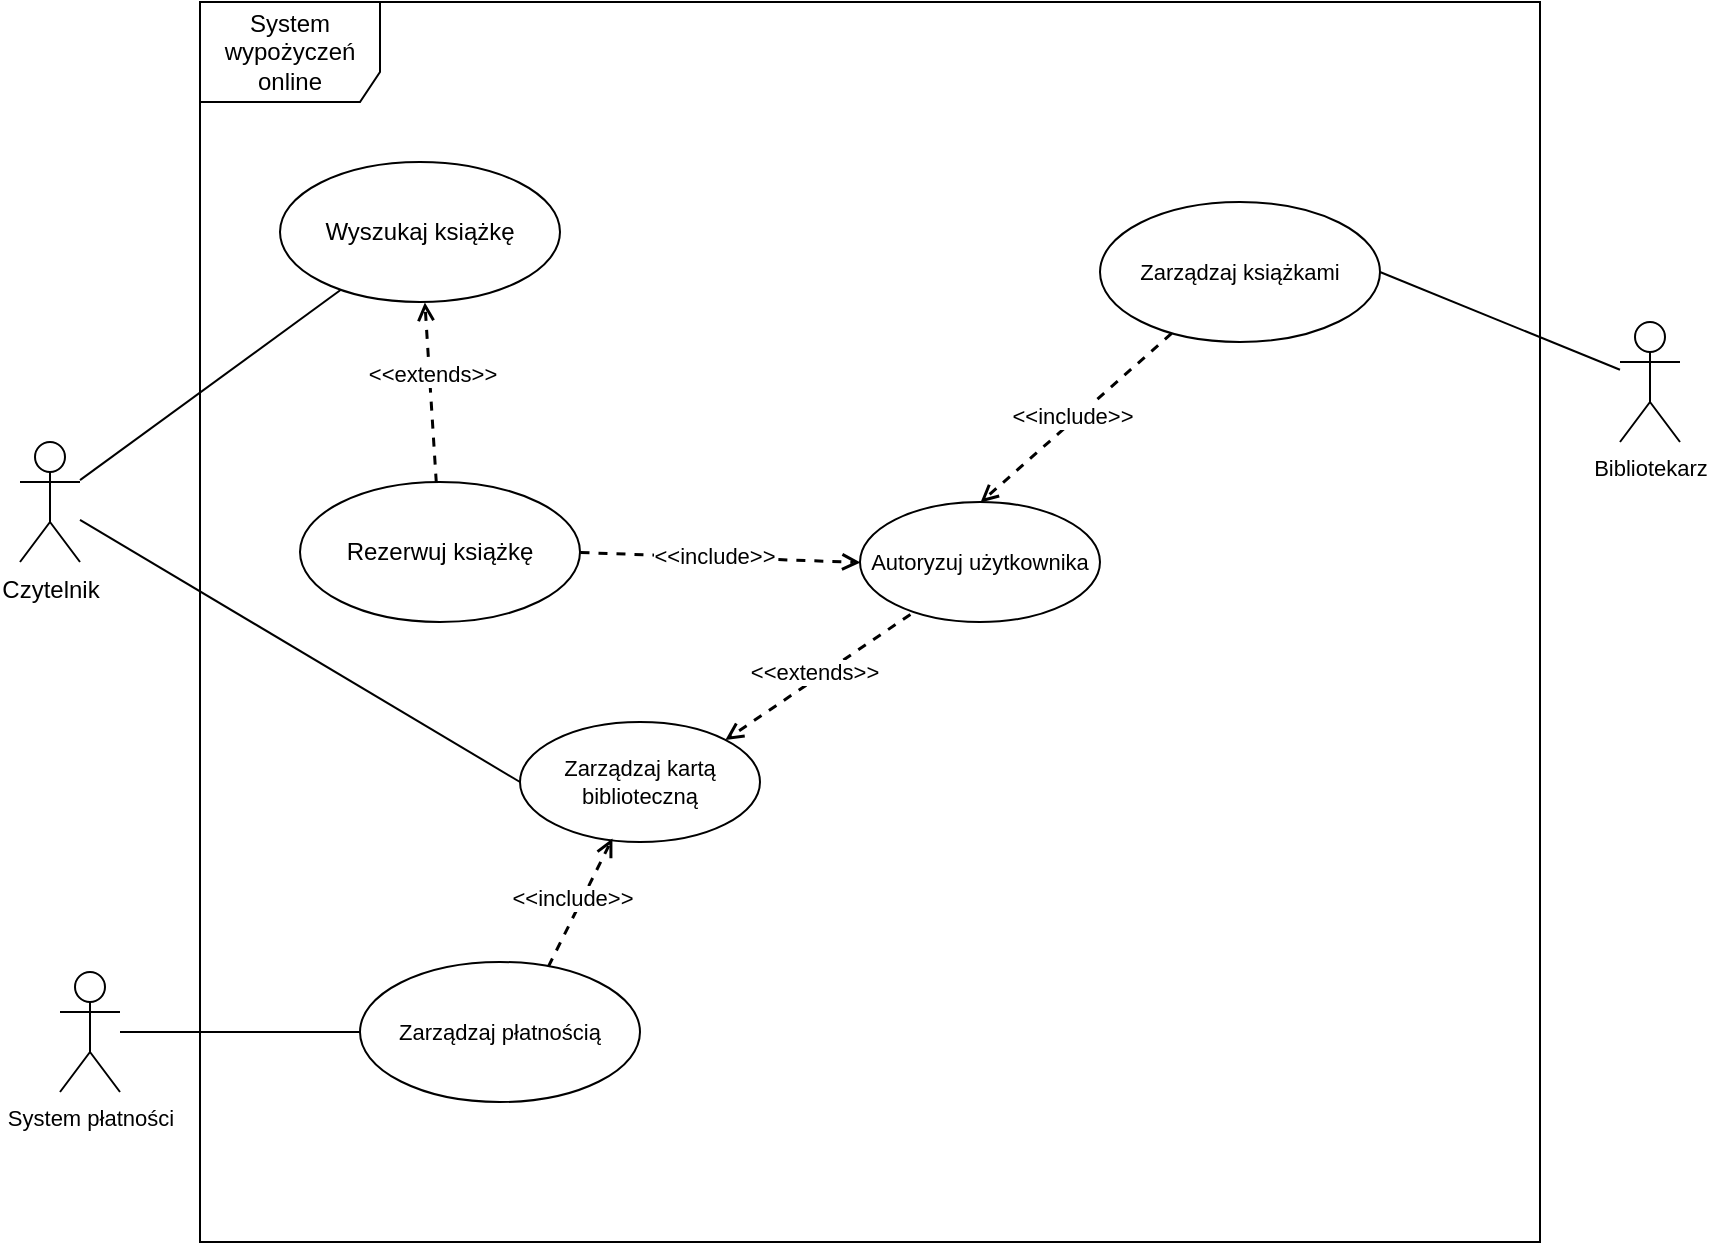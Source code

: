 <mxfile version="21.3.0" type="github">
  <diagram name="Strona-1" id="wXGseTI9oVmT1-ub9HhJ">
    <mxGraphModel dx="1114" dy="602" grid="1" gridSize="10" guides="1" tooltips="1" connect="1" arrows="1" fold="1" page="1" pageScale="1" pageWidth="827" pageHeight="1169" math="0" shadow="0">
      <root>
        <mxCell id="0" />
        <mxCell id="1" parent="0" />
        <mxCell id="gA7AlXMPf7PaIZV02rb5-1" value="System wypożyczeń online" style="shape=umlFrame;whiteSpace=wrap;html=1;pointerEvents=0;width=90;height=50;" vertex="1" parent="1">
          <mxGeometry x="120" y="280" width="670" height="620" as="geometry" />
        </mxCell>
        <mxCell id="gA7AlXMPf7PaIZV02rb5-2" style="rounded=0;orthogonalLoop=1;jettySize=auto;html=1;endArrow=none;endFill=0;" edge="1" parent="1" source="gA7AlXMPf7PaIZV02rb5-4" target="gA7AlXMPf7PaIZV02rb5-5">
          <mxGeometry relative="1" as="geometry" />
        </mxCell>
        <mxCell id="gA7AlXMPf7PaIZV02rb5-3" style="rounded=0;orthogonalLoop=1;jettySize=auto;html=1;entryX=0;entryY=0.5;entryDx=0;entryDy=0;endArrow=none;endFill=0;" edge="1" parent="1" source="gA7AlXMPf7PaIZV02rb5-4" target="gA7AlXMPf7PaIZV02rb5-12">
          <mxGeometry relative="1" as="geometry" />
        </mxCell>
        <mxCell id="gA7AlXMPf7PaIZV02rb5-4" value="&lt;div&gt;Czytelnik&lt;/div&gt;&lt;div&gt;&lt;br&gt;&lt;/div&gt;" style="shape=umlActor;verticalLabelPosition=bottom;verticalAlign=top;html=1;" vertex="1" parent="1">
          <mxGeometry x="30" y="500" width="30" height="60" as="geometry" />
        </mxCell>
        <mxCell id="gA7AlXMPf7PaIZV02rb5-5" value="Wyszukaj książkę" style="ellipse;whiteSpace=wrap;html=1;" vertex="1" parent="1">
          <mxGeometry x="160" y="360" width="140" height="70" as="geometry" />
        </mxCell>
        <mxCell id="gA7AlXMPf7PaIZV02rb5-6" style="rounded=0;orthogonalLoop=1;jettySize=auto;html=1;dashed=1;endArrow=open;endFill=0;strokeWidth=1.5;" edge="1" parent="1" source="gA7AlXMPf7PaIZV02rb5-8" target="gA7AlXMPf7PaIZV02rb5-5">
          <mxGeometry relative="1" as="geometry" />
        </mxCell>
        <mxCell id="gA7AlXMPf7PaIZV02rb5-7" value="&amp;lt;&amp;lt;extends&amp;gt;&amp;gt;" style="edgeLabel;html=1;align=center;verticalAlign=middle;resizable=0;points=[];" vertex="1" connectable="0" parent="gA7AlXMPf7PaIZV02rb5-6">
          <mxGeometry x="0.355" relative="1" as="geometry">
            <mxPoint x="2" y="7" as="offset" />
          </mxGeometry>
        </mxCell>
        <mxCell id="gA7AlXMPf7PaIZV02rb5-8" value="Rezerwuj książkę" style="ellipse;whiteSpace=wrap;html=1;" vertex="1" parent="1">
          <mxGeometry x="170" y="520" width="140" height="70" as="geometry" />
        </mxCell>
        <mxCell id="gA7AlXMPf7PaIZV02rb5-9" value="Autoryzuj użytkownika" style="ellipse;whiteSpace=wrap;html=1;fontFamily=Helvetica;fontSize=11;fontColor=default;" vertex="1" parent="1">
          <mxGeometry x="450" y="530" width="120" height="60" as="geometry" />
        </mxCell>
        <mxCell id="gA7AlXMPf7PaIZV02rb5-10" style="edgeStyle=none;shape=connector;rounded=0;orthogonalLoop=1;jettySize=auto;html=1;entryX=1;entryY=0.5;entryDx=0;entryDy=0;labelBackgroundColor=default;strokeColor=default;fontFamily=Helvetica;fontSize=11;fontColor=default;endArrow=none;endFill=0;" edge="1" parent="1" source="gA7AlXMPf7PaIZV02rb5-11" target="gA7AlXMPf7PaIZV02rb5-15">
          <mxGeometry relative="1" as="geometry" />
        </mxCell>
        <mxCell id="gA7AlXMPf7PaIZV02rb5-11" value="Bibliotekarz" style="shape=umlActor;verticalLabelPosition=bottom;verticalAlign=top;html=1;fontFamily=Helvetica;fontSize=11;fontColor=default;" vertex="1" parent="1">
          <mxGeometry x="830" y="440" width="30" height="60" as="geometry" />
        </mxCell>
        <mxCell id="gA7AlXMPf7PaIZV02rb5-12" value="Zarządzaj kartą biblioteczną" style="ellipse;whiteSpace=wrap;html=1;fontFamily=Helvetica;fontSize=11;fontColor=default;" vertex="1" parent="1">
          <mxGeometry x="280" y="640" width="120" height="60" as="geometry" />
        </mxCell>
        <mxCell id="gA7AlXMPf7PaIZV02rb5-13" style="rounded=0;orthogonalLoop=1;jettySize=auto;html=1;endArrow=open;endFill=0;dashed=1;strokeWidth=1.5;entryX=0.5;entryY=0;entryDx=0;entryDy=0;" edge="1" parent="1" source="gA7AlXMPf7PaIZV02rb5-15" target="gA7AlXMPf7PaIZV02rb5-9">
          <mxGeometry relative="1" as="geometry">
            <mxPoint x="390" y="630" as="targetPoint" />
          </mxGeometry>
        </mxCell>
        <mxCell id="gA7AlXMPf7PaIZV02rb5-14" value="&amp;lt;&amp;lt;include&amp;gt;&amp;gt;" style="edgeLabel;html=1;align=center;verticalAlign=middle;resizable=0;points=[];" vertex="1" connectable="0" parent="gA7AlXMPf7PaIZV02rb5-13">
          <mxGeometry x="0.285" y="-2" relative="1" as="geometry">
            <mxPoint x="13" y="-12" as="offset" />
          </mxGeometry>
        </mxCell>
        <mxCell id="gA7AlXMPf7PaIZV02rb5-15" value="Zarządzaj książkami" style="ellipse;whiteSpace=wrap;html=1;fontFamily=Helvetica;fontSize=11;fontColor=default;" vertex="1" parent="1">
          <mxGeometry x="570" y="380" width="140" height="70" as="geometry" />
        </mxCell>
        <mxCell id="gA7AlXMPf7PaIZV02rb5-16" value="Zarządzaj płatnością" style="ellipse;whiteSpace=wrap;html=1;fontFamily=Helvetica;fontSize=11;fontColor=default;" vertex="1" parent="1">
          <mxGeometry x="200" y="760" width="140" height="70" as="geometry" />
        </mxCell>
        <mxCell id="gA7AlXMPf7PaIZV02rb5-17" style="edgeStyle=none;shape=connector;rounded=0;orthogonalLoop=1;jettySize=auto;html=1;labelBackgroundColor=default;strokeColor=default;fontFamily=Helvetica;fontSize=11;fontColor=default;endArrow=none;endFill=0;" edge="1" parent="1" source="gA7AlXMPf7PaIZV02rb5-18" target="gA7AlXMPf7PaIZV02rb5-16">
          <mxGeometry relative="1" as="geometry" />
        </mxCell>
        <mxCell id="gA7AlXMPf7PaIZV02rb5-18" value="System płatności" style="shape=umlActor;verticalLabelPosition=bottom;verticalAlign=top;html=1;fontFamily=Helvetica;fontSize=11;fontColor=default;" vertex="1" parent="1">
          <mxGeometry x="50" y="765" width="30" height="60" as="geometry" />
        </mxCell>
        <mxCell id="gA7AlXMPf7PaIZV02rb5-19" style="rounded=0;orthogonalLoop=1;jettySize=auto;html=1;endArrow=open;endFill=0;dashed=1;strokeWidth=1.5;entryX=0;entryY=0.5;entryDx=0;entryDy=0;exitX=1;exitY=0.5;exitDx=0;exitDy=0;" edge="1" parent="1" source="gA7AlXMPf7PaIZV02rb5-8" target="gA7AlXMPf7PaIZV02rb5-9">
          <mxGeometry relative="1" as="geometry">
            <mxPoint x="493" y="422" as="sourcePoint" />
            <mxPoint x="370" y="500" as="targetPoint" />
          </mxGeometry>
        </mxCell>
        <mxCell id="gA7AlXMPf7PaIZV02rb5-20" value="&amp;lt;&amp;lt;include&amp;gt;&amp;gt;" style="edgeLabel;html=1;align=center;verticalAlign=middle;resizable=0;points=[];" vertex="1" connectable="0" parent="gA7AlXMPf7PaIZV02rb5-19">
          <mxGeometry x="0.285" y="-2" relative="1" as="geometry">
            <mxPoint x="-23" y="-3" as="offset" />
          </mxGeometry>
        </mxCell>
        <mxCell id="gA7AlXMPf7PaIZV02rb5-21" style="rounded=0;orthogonalLoop=1;jettySize=auto;html=1;dashed=1;endArrow=open;endFill=0;strokeWidth=1.5;entryX=1;entryY=0;entryDx=0;entryDy=0;exitX=0.208;exitY=0.933;exitDx=0;exitDy=0;exitPerimeter=0;" edge="1" parent="1" source="gA7AlXMPf7PaIZV02rb5-9" target="gA7AlXMPf7PaIZV02rb5-12">
          <mxGeometry relative="1" as="geometry">
            <mxPoint x="486" y="700" as="sourcePoint" />
            <mxPoint x="480" y="610" as="targetPoint" />
          </mxGeometry>
        </mxCell>
        <mxCell id="gA7AlXMPf7PaIZV02rb5-22" value="&amp;lt;&amp;lt;extends&amp;gt;&amp;gt;" style="edgeLabel;html=1;align=center;verticalAlign=middle;resizable=0;points=[];" vertex="1" connectable="0" parent="gA7AlXMPf7PaIZV02rb5-21">
          <mxGeometry x="0.355" relative="1" as="geometry">
            <mxPoint x="15" y="-14" as="offset" />
          </mxGeometry>
        </mxCell>
        <mxCell id="gA7AlXMPf7PaIZV02rb5-23" style="rounded=0;orthogonalLoop=1;jettySize=auto;html=1;endArrow=open;endFill=0;dashed=1;strokeWidth=1.5;entryX=0.383;entryY=0.967;entryDx=0;entryDy=0;exitX=0.671;exitY=0.029;exitDx=0;exitDy=0;exitPerimeter=0;entryPerimeter=0;" edge="1" parent="1" source="gA7AlXMPf7PaIZV02rb5-16" target="gA7AlXMPf7PaIZV02rb5-12">
          <mxGeometry relative="1" as="geometry">
            <mxPoint x="340" y="760" as="sourcePoint" />
            <mxPoint x="480" y="765" as="targetPoint" />
          </mxGeometry>
        </mxCell>
        <mxCell id="gA7AlXMPf7PaIZV02rb5-24" value="&amp;lt;&amp;lt;include&amp;gt;&amp;gt;" style="edgeLabel;html=1;align=center;verticalAlign=middle;resizable=0;points=[];" vertex="1" connectable="0" parent="gA7AlXMPf7PaIZV02rb5-23">
          <mxGeometry x="0.285" y="-2" relative="1" as="geometry">
            <mxPoint x="-11" y="6" as="offset" />
          </mxGeometry>
        </mxCell>
      </root>
    </mxGraphModel>
  </diagram>
</mxfile>
